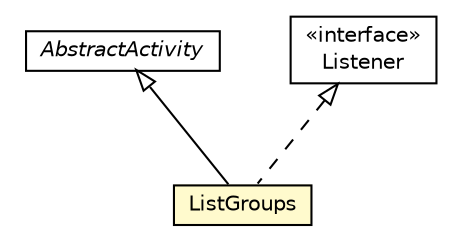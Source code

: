 #!/usr/local/bin/dot
#
# Class diagram 
# Generated by UMLGraph version 5.4 (http://www.umlgraph.org/)
#

digraph G {
	edge [fontname="Helvetica",fontsize=10,labelfontname="Helvetica",labelfontsize=10];
	node [fontname="Helvetica",fontsize=10,shape=plaintext];
	nodesep=0.25;
	ranksep=0.5;
	// hu.sch.kfc.client.activity.ListGroups
	c6715 [label=<<table title="hu.sch.kfc.client.activity.ListGroups" border="0" cellborder="1" cellspacing="0" cellpadding="2" port="p" bgcolor="lemonChiffon" href="./ListGroups.html">
		<tr><td><table border="0" cellspacing="0" cellpadding="1">
<tr><td align="center" balign="center"> ListGroups </td></tr>
		</table></td></tr>
		</table>>, URL="./ListGroups.html", fontname="Helvetica", fontcolor="black", fontsize=10.0];
	// hu.sch.kfc.client.activity.AbstractActivity
	c6720 [label=<<table title="hu.sch.kfc.client.activity.AbstractActivity" border="0" cellborder="1" cellspacing="0" cellpadding="2" port="p" href="./AbstractActivity.html">
		<tr><td><table border="0" cellspacing="0" cellpadding="1">
<tr><td align="center" balign="center"><font face="Helvetica-Oblique"> AbstractActivity </font></td></tr>
		</table></td></tr>
		</table>>, URL="./AbstractActivity.html", fontname="Helvetica", fontcolor="black", fontsize=10.0];
	// hu.sch.kfc.client.ui.view.ListGroupsView.Listener
	c6749 [label=<<table title="hu.sch.kfc.client.ui.view.ListGroupsView.Listener" border="0" cellborder="1" cellspacing="0" cellpadding="2" port="p" href="../ui/view/ListGroupsView.Listener.html">
		<tr><td><table border="0" cellspacing="0" cellpadding="1">
<tr><td align="center" balign="center"> &#171;interface&#187; </td></tr>
<tr><td align="center" balign="center"> Listener </td></tr>
		</table></td></tr>
		</table>>, URL="../ui/view/ListGroupsView.Listener.html", fontname="Helvetica", fontcolor="black", fontsize=10.0];
	//hu.sch.kfc.client.activity.ListGroups extends hu.sch.kfc.client.activity.AbstractActivity
	c6720:p -> c6715:p [dir=back,arrowtail=empty];
	//hu.sch.kfc.client.activity.ListGroups implements hu.sch.kfc.client.ui.view.ListGroupsView.Listener
	c6749:p -> c6715:p [dir=back,arrowtail=empty,style=dashed];
}

